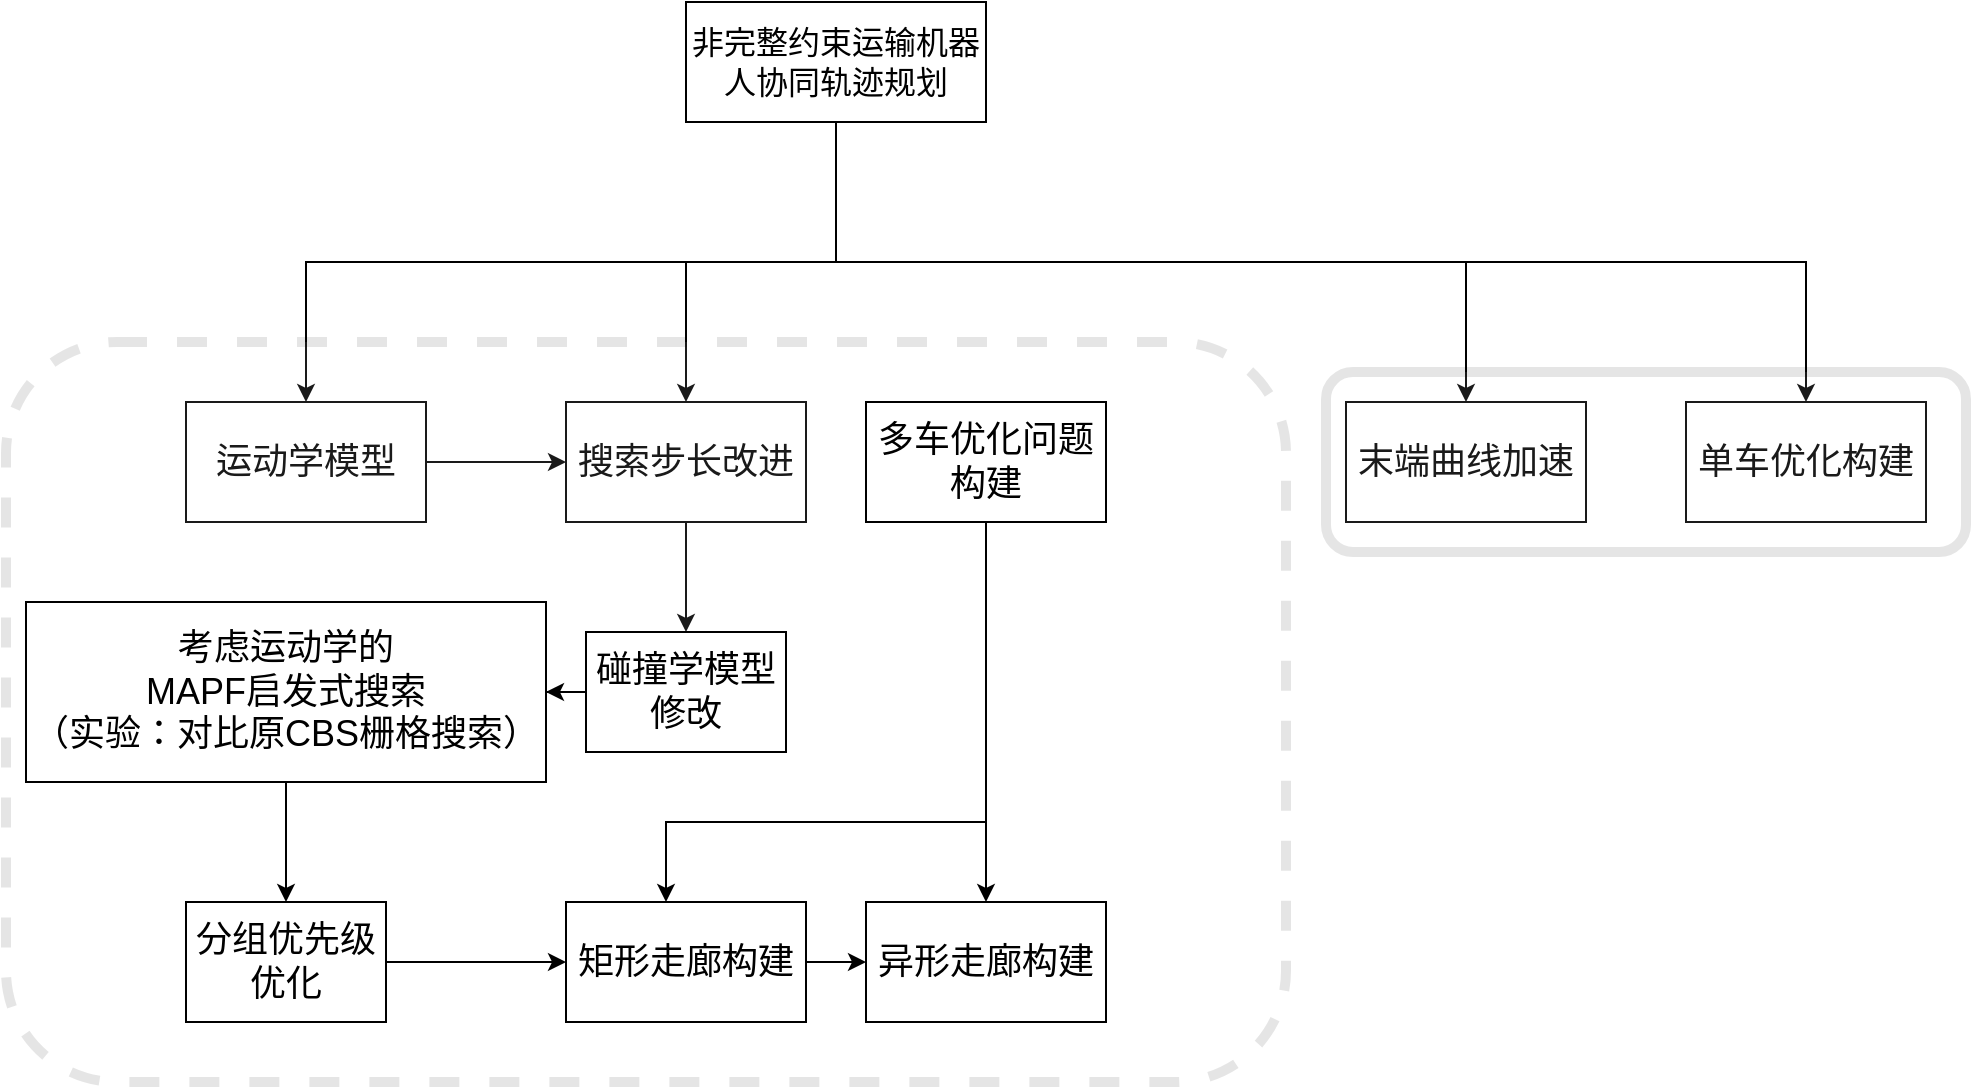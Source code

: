 <mxfile version="20.5.1" type="github">
  <diagram id="LN_cJp_INt4z-yhBpaIy" name="第 1 页">
    <mxGraphModel dx="1422" dy="759" grid="1" gridSize="10" guides="1" tooltips="1" connect="1" arrows="1" fold="1" page="1" pageScale="1" pageWidth="827" pageHeight="1169" math="0" shadow="0">
      <root>
        <mxCell id="0" />
        <mxCell id="1" parent="0" />
        <mxCell id="3RIrm1LYNLzUfY1mTmxU-23" style="edgeStyle=orthogonalEdgeStyle;rounded=0;orthogonalLoop=1;jettySize=auto;html=1;entryX=0;entryY=0.5;entryDx=0;entryDy=0;fontSize=18;" parent="1" source="3RIrm1LYNLzUfY1mTmxU-1" target="3RIrm1LYNLzUfY1mTmxU-2" edge="1">
          <mxGeometry relative="1" as="geometry" />
        </mxCell>
        <mxCell id="3RIrm1LYNLzUfY1mTmxU-1" value="&lt;font style=&quot;font-size: 18px;&quot;&gt;运动学模型&lt;/font&gt;" style="rounded=0;whiteSpace=wrap;html=1;" parent="1" vertex="1">
          <mxGeometry x="170" y="270" width="120" height="60" as="geometry" />
        </mxCell>
        <mxCell id="3RIrm1LYNLzUfY1mTmxU-26" style="edgeStyle=orthogonalEdgeStyle;rounded=0;orthogonalLoop=1;jettySize=auto;html=1;entryX=0.5;entryY=0;entryDx=0;entryDy=0;fontSize=18;" parent="1" source="3RIrm1LYNLzUfY1mTmxU-2" target="3RIrm1LYNLzUfY1mTmxU-15" edge="1">
          <mxGeometry relative="1" as="geometry" />
        </mxCell>
        <mxCell id="3RIrm1LYNLzUfY1mTmxU-2" value="&lt;font style=&quot;font-size: 18px;&quot;&gt;搜索步长改进&lt;/font&gt;" style="rounded=0;whiteSpace=wrap;html=1;" parent="1" vertex="1">
          <mxGeometry x="360" y="270" width="120" height="60" as="geometry" />
        </mxCell>
        <mxCell id="3RIrm1LYNLzUfY1mTmxU-3" value="&lt;font style=&quot;font-size: 18px;&quot;&gt;单车优化构建&lt;/font&gt;" style="rounded=0;whiteSpace=wrap;html=1;" parent="1" vertex="1">
          <mxGeometry x="920" y="270" width="120" height="60" as="geometry" />
        </mxCell>
        <mxCell id="3RIrm1LYNLzUfY1mTmxU-4" value="&lt;font style=&quot;font-size: 18px;&quot;&gt;末端曲线加速&lt;/font&gt;" style="rounded=0;whiteSpace=wrap;html=1;" parent="1" vertex="1">
          <mxGeometry x="750" y="270" width="120" height="60" as="geometry" />
        </mxCell>
        <mxCell id="3RIrm1LYNLzUfY1mTmxU-8" style="edgeStyle=orthogonalEdgeStyle;rounded=0;orthogonalLoop=1;jettySize=auto;html=1;" parent="1" source="3RIrm1LYNLzUfY1mTmxU-5" target="3RIrm1LYNLzUfY1mTmxU-2" edge="1">
          <mxGeometry relative="1" as="geometry" />
        </mxCell>
        <mxCell id="3RIrm1LYNLzUfY1mTmxU-9" style="edgeStyle=orthogonalEdgeStyle;rounded=0;orthogonalLoop=1;jettySize=auto;html=1;exitX=0.5;exitY=1;exitDx=0;exitDy=0;" parent="1" source="3RIrm1LYNLzUfY1mTmxU-5" target="3RIrm1LYNLzUfY1mTmxU-4" edge="1">
          <mxGeometry relative="1" as="geometry">
            <Array as="points">
              <mxPoint x="495" y="200" />
              <mxPoint x="810" y="200" />
            </Array>
          </mxGeometry>
        </mxCell>
        <mxCell id="3RIrm1LYNLzUfY1mTmxU-10" style="edgeStyle=orthogonalEdgeStyle;rounded=0;orthogonalLoop=1;jettySize=auto;html=1;exitX=0.5;exitY=1;exitDx=0;exitDy=0;" parent="1" source="3RIrm1LYNLzUfY1mTmxU-5" target="3RIrm1LYNLzUfY1mTmxU-3" edge="1">
          <mxGeometry relative="1" as="geometry" />
        </mxCell>
        <mxCell id="3RIrm1LYNLzUfY1mTmxU-11" style="edgeStyle=orthogonalEdgeStyle;rounded=0;orthogonalLoop=1;jettySize=auto;html=1;exitX=0.5;exitY=1;exitDx=0;exitDy=0;" parent="1" source="3RIrm1LYNLzUfY1mTmxU-5" target="3RIrm1LYNLzUfY1mTmxU-1" edge="1">
          <mxGeometry relative="1" as="geometry" />
        </mxCell>
        <mxCell id="3RIrm1LYNLzUfY1mTmxU-5" value="&lt;font style=&quot;font-size: 16px;&quot;&gt;非完整约束运输机器人协同轨迹规划&lt;/font&gt;" style="rounded=0;whiteSpace=wrap;html=1;" parent="1" vertex="1">
          <mxGeometry x="420" y="70" width="150" height="60" as="geometry" />
        </mxCell>
        <mxCell id="3RIrm1LYNLzUfY1mTmxU-13" value="" style="rounded=1;whiteSpace=wrap;html=1;gradientColor=none;opacity=10;strokeWidth=5;dashed=1;" parent="1" vertex="1">
          <mxGeometry x="80" y="240" width="640" height="370" as="geometry" />
        </mxCell>
        <mxCell id="3RIrm1LYNLzUfY1mTmxU-28" style="edgeStyle=orthogonalEdgeStyle;rounded=0;orthogonalLoop=1;jettySize=auto;html=1;fontSize=18;" parent="1" source="3RIrm1LYNLzUfY1mTmxU-14" target="3RIrm1LYNLzUfY1mTmxU-20" edge="1">
          <mxGeometry relative="1" as="geometry" />
        </mxCell>
        <mxCell id="3RIrm1LYNLzUfY1mTmxU-14" value="&lt;font style=&quot;font-size: 18px;&quot;&gt;考虑运动学的&lt;br&gt;MAPF启发式搜索&lt;br&gt;（实验：对比原CBS栅格搜索）&lt;/font&gt;" style="rounded=0;whiteSpace=wrap;html=1;strokeWidth=1;gradientColor=none;" parent="1" vertex="1">
          <mxGeometry x="90" y="370" width="260" height="90" as="geometry" />
        </mxCell>
        <mxCell id="3RIrm1LYNLzUfY1mTmxU-27" style="edgeStyle=orthogonalEdgeStyle;rounded=0;orthogonalLoop=1;jettySize=auto;html=1;exitX=0;exitY=0.5;exitDx=0;exitDy=0;fontSize=18;" parent="1" source="3RIrm1LYNLzUfY1mTmxU-15" target="3RIrm1LYNLzUfY1mTmxU-14" edge="1">
          <mxGeometry relative="1" as="geometry" />
        </mxCell>
        <mxCell id="3RIrm1LYNLzUfY1mTmxU-15" value="&lt;font style=&quot;font-size: 18px;&quot;&gt;碰撞学模型修改&lt;/font&gt;" style="rounded=0;whiteSpace=wrap;html=1;strokeWidth=1;gradientColor=none;" parent="1" vertex="1">
          <mxGeometry x="370" y="385" width="100" height="60" as="geometry" />
        </mxCell>
        <mxCell id="3RIrm1LYNLzUfY1mTmxU-17" style="edgeStyle=orthogonalEdgeStyle;rounded=0;orthogonalLoop=1;jettySize=auto;html=1;exitX=0.5;exitY=1;exitDx=0;exitDy=0;fontSize=18;" parent="1" source="3RIrm1LYNLzUfY1mTmxU-14" target="3RIrm1LYNLzUfY1mTmxU-14" edge="1">
          <mxGeometry relative="1" as="geometry" />
        </mxCell>
        <mxCell id="3RIrm1LYNLzUfY1mTmxU-31" style="edgeStyle=orthogonalEdgeStyle;rounded=0;orthogonalLoop=1;jettySize=auto;html=1;fontSize=18;" parent="1" source="3RIrm1LYNLzUfY1mTmxU-18" target="3RIrm1LYNLzUfY1mTmxU-22" edge="1">
          <mxGeometry relative="1" as="geometry" />
        </mxCell>
        <mxCell id="3RIrm1LYNLzUfY1mTmxU-32" style="edgeStyle=orthogonalEdgeStyle;rounded=0;orthogonalLoop=1;jettySize=auto;html=1;fontSize=18;exitX=0.5;exitY=1;exitDx=0;exitDy=0;" parent="1" source="3RIrm1LYNLzUfY1mTmxU-18" target="3RIrm1LYNLzUfY1mTmxU-21" edge="1">
          <mxGeometry relative="1" as="geometry">
            <Array as="points">
              <mxPoint x="570" y="480" />
              <mxPoint x="410" y="480" />
            </Array>
          </mxGeometry>
        </mxCell>
        <mxCell id="3RIrm1LYNLzUfY1mTmxU-18" value="多车优化问题构建" style="rounded=0;whiteSpace=wrap;html=1;strokeWidth=1;fontSize=18;gradientColor=none;" parent="1" vertex="1">
          <mxGeometry x="510" y="270" width="120" height="60" as="geometry" />
        </mxCell>
        <mxCell id="3RIrm1LYNLzUfY1mTmxU-29" style="edgeStyle=orthogonalEdgeStyle;rounded=0;orthogonalLoop=1;jettySize=auto;html=1;entryX=0;entryY=0.5;entryDx=0;entryDy=0;fontSize=18;" parent="1" source="3RIrm1LYNLzUfY1mTmxU-20" target="3RIrm1LYNLzUfY1mTmxU-21" edge="1">
          <mxGeometry relative="1" as="geometry" />
        </mxCell>
        <mxCell id="3RIrm1LYNLzUfY1mTmxU-20" value="分组优先级优化" style="rounded=0;whiteSpace=wrap;html=1;strokeWidth=1;fontSize=18;gradientColor=none;" parent="1" vertex="1">
          <mxGeometry x="170" y="520" width="100" height="60" as="geometry" />
        </mxCell>
        <mxCell id="3RIrm1LYNLzUfY1mTmxU-30" style="edgeStyle=orthogonalEdgeStyle;rounded=0;orthogonalLoop=1;jettySize=auto;html=1;fontSize=18;" parent="1" source="3RIrm1LYNLzUfY1mTmxU-21" target="3RIrm1LYNLzUfY1mTmxU-22" edge="1">
          <mxGeometry relative="1" as="geometry" />
        </mxCell>
        <mxCell id="3RIrm1LYNLzUfY1mTmxU-21" value="矩形走廊构建" style="rounded=0;whiteSpace=wrap;html=1;strokeWidth=1;fontSize=18;gradientColor=none;" parent="1" vertex="1">
          <mxGeometry x="360" y="520" width="120" height="60" as="geometry" />
        </mxCell>
        <mxCell id="3RIrm1LYNLzUfY1mTmxU-22" value="异形走廊构建" style="rounded=0;whiteSpace=wrap;html=1;strokeWidth=1;fontSize=18;gradientColor=none;" parent="1" vertex="1">
          <mxGeometry x="510" y="520" width="120" height="60" as="geometry" />
        </mxCell>
        <mxCell id="3RIrm1LYNLzUfY1mTmxU-34" value="" style="rounded=1;whiteSpace=wrap;html=1;strokeWidth=5;fontSize=16;gradientColor=none;textOpacity=10;labelBackgroundColor=none;opacity=10;" parent="1" vertex="1">
          <mxGeometry x="740" y="255" width="320" height="90" as="geometry" />
        </mxCell>
      </root>
    </mxGraphModel>
  </diagram>
</mxfile>
